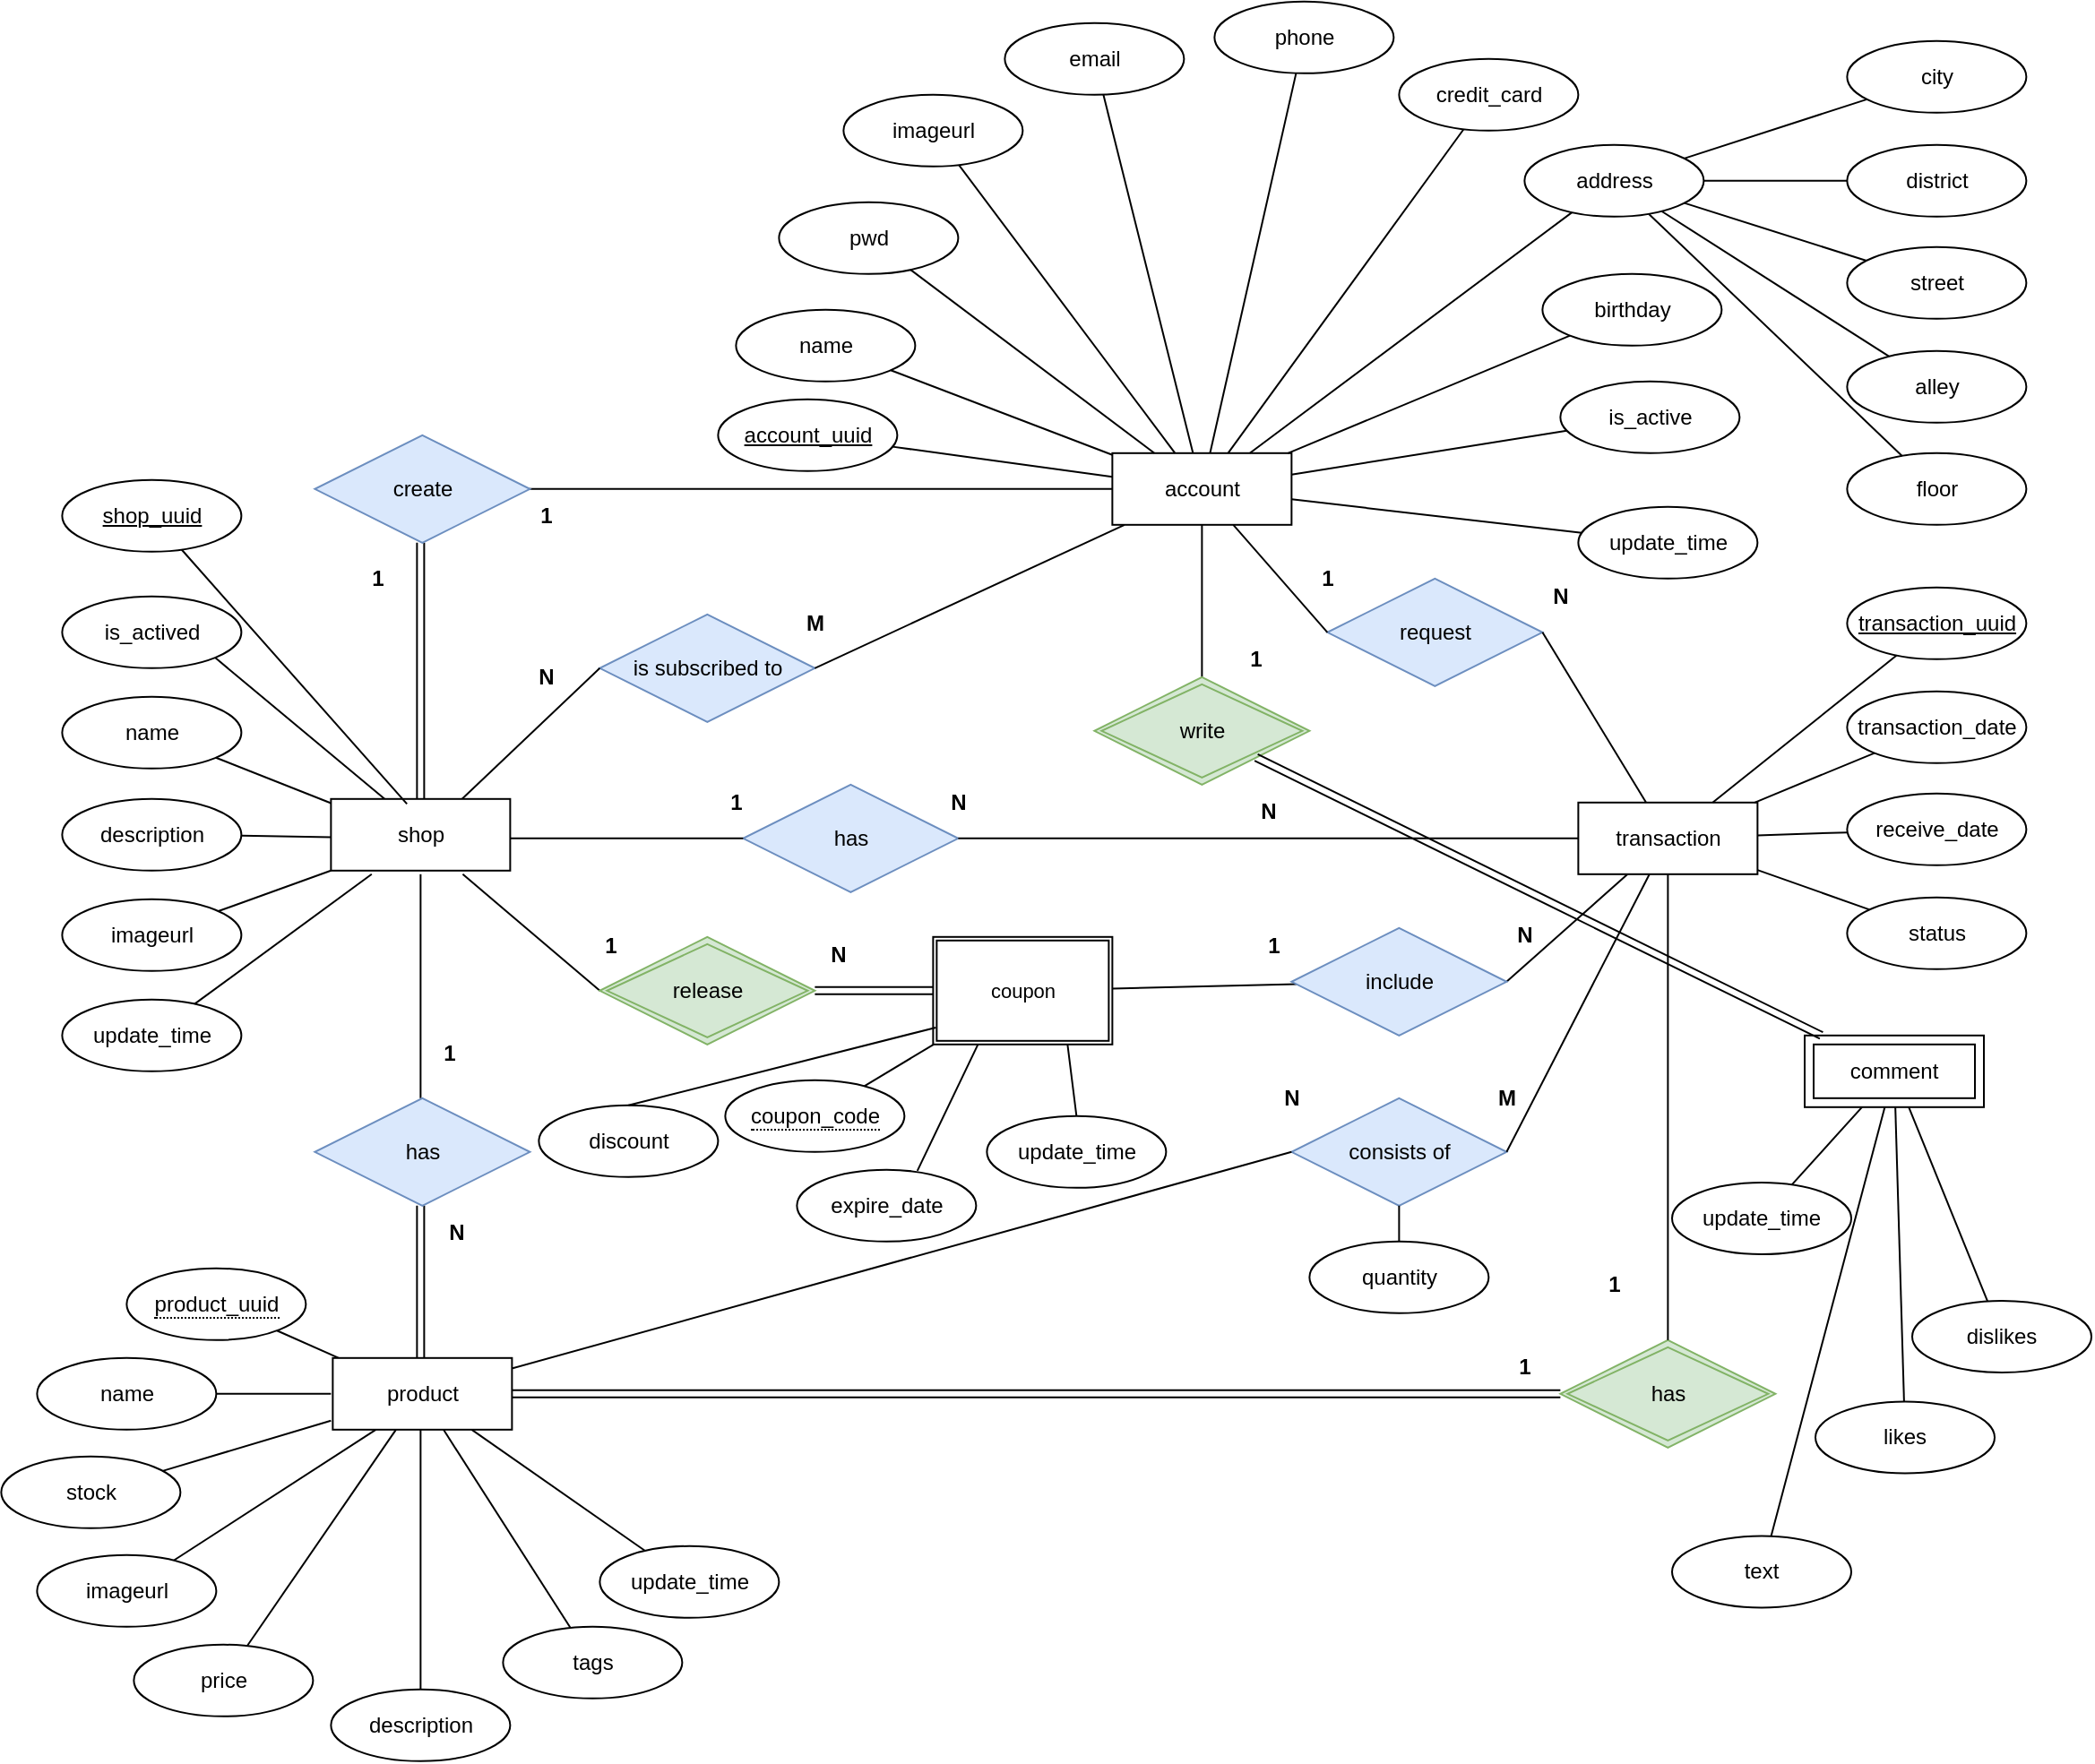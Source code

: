 <mxfile version="22.1.16" type="device">
  <diagram id="94Z2-I9QZ_mszZyGxkvA" name="第 1 页">
    <mxGraphModel dx="-1262" dy="1816" grid="0" gridSize="10" guides="1" tooltips="1" connect="1" arrows="1" fold="1" page="0" pageScale="1" pageWidth="827" pageHeight="1169" background="none" math="0" shadow="0">
      <root>
        <mxCell id="0" />
        <mxCell id="1" parent="0" />
        <mxCell id="ymwuQP8FwIJ5a87mYlli-214" value="account" style="whiteSpace=wrap;html=1;align=center;" parent="1" vertex="1">
          <mxGeometry x="3948.683" y="-280.095" width="100" height="40" as="geometry" />
        </mxCell>
        <mxCell id="ymwuQP8FwIJ5a87mYlli-215" style="edgeStyle=none;shape=connector;rounded=0;orthogonalLoop=1;jettySize=auto;html=1;entryX=0;entryY=0.5;entryDx=0;entryDy=0;labelBackgroundColor=default;strokeColor=default;align=center;verticalAlign=middle;fontFamily=Helvetica;fontSize=11;fontColor=default;endArrow=none;" parent="1" edge="1">
          <mxGeometry relative="1" as="geometry">
            <mxPoint x="3586.212" y="-45.095" as="sourcePoint" />
            <mxPoint x="3662.683" y="19.905" as="targetPoint" />
          </mxGeometry>
        </mxCell>
        <mxCell id="ymwuQP8FwIJ5a87mYlli-216" value="transaction" style="whiteSpace=wrap;html=1;align=center;" parent="1" vertex="1">
          <mxGeometry x="4208.683" y="-85.095" width="100" height="40" as="geometry" />
        </mxCell>
        <mxCell id="ymwuQP8FwIJ5a87mYlli-217" value="name" style="ellipse;whiteSpace=wrap;html=1;align=center;" parent="1" vertex="1">
          <mxGeometry x="3738.683" y="-360.095" width="100" height="40" as="geometry" />
        </mxCell>
        <mxCell id="ymwuQP8FwIJ5a87mYlli-218" value="account_uuid" style="ellipse;whiteSpace=wrap;html=1;align=center;fontStyle=4;" parent="1" vertex="1">
          <mxGeometry x="3728.683" y="-310.095" width="100" height="40" as="geometry" />
        </mxCell>
        <mxCell id="ymwuQP8FwIJ5a87mYlli-219" value="pwd" style="ellipse;whiteSpace=wrap;html=1;align=center;" parent="1" vertex="1">
          <mxGeometry x="3762.683" y="-420.095" width="100" height="40" as="geometry" />
        </mxCell>
        <mxCell id="ymwuQP8FwIJ5a87mYlli-220" value="imageurl" style="ellipse;whiteSpace=wrap;html=1;align=center;" parent="1" vertex="1">
          <mxGeometry x="3798.683" y="-480.095" width="100" height="40" as="geometry" />
        </mxCell>
        <mxCell id="ymwuQP8FwIJ5a87mYlli-221" value="email" style="ellipse;whiteSpace=wrap;html=1;align=center;" parent="1" vertex="1">
          <mxGeometry x="3888.683" y="-520.095" width="100" height="40" as="geometry" />
        </mxCell>
        <mxCell id="ymwuQP8FwIJ5a87mYlli-222" value="phone" style="ellipse;whiteSpace=wrap;html=1;align=center;" parent="1" vertex="1">
          <mxGeometry x="4005.683" y="-532.095" width="100" height="40" as="geometry" />
        </mxCell>
        <mxCell id="ymwuQP8FwIJ5a87mYlli-223" value="address" style="ellipse;whiteSpace=wrap;html=1;align=center;" parent="1" vertex="1">
          <mxGeometry x="4178.683" y="-452.095" width="100" height="40" as="geometry" />
        </mxCell>
        <mxCell id="ymwuQP8FwIJ5a87mYlli-224" value="credit_card" style="ellipse;whiteSpace=wrap;html=1;align=center;" parent="1" vertex="1">
          <mxGeometry x="4108.683" y="-500.095" width="100" height="40" as="geometry" />
        </mxCell>
        <mxCell id="ymwuQP8FwIJ5a87mYlli-225" value="birthday" style="ellipse;whiteSpace=wrap;html=1;align=center;" parent="1" vertex="1">
          <mxGeometry x="4188.683" y="-380.095" width="100" height="40" as="geometry" />
        </mxCell>
        <mxCell id="ymwuQP8FwIJ5a87mYlli-226" value="update_time" style="ellipse;whiteSpace=wrap;html=1;align=center;" parent="1" vertex="1">
          <mxGeometry x="4208.683" y="-250.095" width="100" height="40" as="geometry" />
        </mxCell>
        <mxCell id="ymwuQP8FwIJ5a87mYlli-227" value="transaction_uuid" style="ellipse;whiteSpace=wrap;html=1;align=center;fontStyle=4;" parent="1" vertex="1">
          <mxGeometry x="4358.683" y="-205.095" width="100" height="40" as="geometry" />
        </mxCell>
        <mxCell id="ymwuQP8FwIJ5a87mYlli-228" value="name" style="ellipse;whiteSpace=wrap;html=1;align=center;" parent="1" vertex="1">
          <mxGeometry x="3362.683" y="-144.095" width="100" height="40" as="geometry" />
        </mxCell>
        <mxCell id="ymwuQP8FwIJ5a87mYlli-229" value="description" style="ellipse;whiteSpace=wrap;html=1;align=center;" parent="1" vertex="1">
          <mxGeometry x="3362.683" y="-87.095" width="100" height="40" as="geometry" />
        </mxCell>
        <mxCell id="ymwuQP8FwIJ5a87mYlli-230" value="imageurl" style="ellipse;whiteSpace=wrap;html=1;align=center;" parent="1" vertex="1">
          <mxGeometry x="3362.683" y="-31.095" width="100" height="40" as="geometry" />
        </mxCell>
        <mxCell id="ymwuQP8FwIJ5a87mYlli-231" value="update_time" style="ellipse;whiteSpace=wrap;html=1;align=center;" parent="1" vertex="1">
          <mxGeometry x="3362.683" y="24.905" width="100" height="40" as="geometry" />
        </mxCell>
        <mxCell id="ymwuQP8FwIJ5a87mYlli-232" value="stock" style="ellipse;whiteSpace=wrap;html=1;align=center;" parent="1" vertex="1">
          <mxGeometry x="3328.683" y="279.905" width="100" height="40" as="geometry" />
        </mxCell>
        <mxCell id="ymwuQP8FwIJ5a87mYlli-233" value="description" style="ellipse;whiteSpace=wrap;html=1;align=center;" parent="1" vertex="1">
          <mxGeometry x="3512.683" y="409.905" width="100" height="40" as="geometry" />
        </mxCell>
        <mxCell id="ymwuQP8FwIJ5a87mYlli-234" value="price" style="ellipse;whiteSpace=wrap;html=1;align=center;" parent="1" vertex="1">
          <mxGeometry x="3402.683" y="384.905" width="100" height="40" as="geometry" />
        </mxCell>
        <mxCell id="ymwuQP8FwIJ5a87mYlli-235" value="tags" style="ellipse;whiteSpace=wrap;html=1;align=center;" parent="1" vertex="1">
          <mxGeometry x="3608.683" y="374.905" width="100" height="40" as="geometry" />
        </mxCell>
        <mxCell id="ymwuQP8FwIJ5a87mYlli-236" value="name" style="ellipse;whiteSpace=wrap;html=1;align=center;" parent="1" vertex="1">
          <mxGeometry x="3348.683" y="224.905" width="100" height="40" as="geometry" />
        </mxCell>
        <mxCell id="ymwuQP8FwIJ5a87mYlli-237" value="update_time" style="ellipse;whiteSpace=wrap;html=1;align=center;" parent="1" vertex="1">
          <mxGeometry x="3662.683" y="329.905" width="100" height="40" as="geometry" />
        </mxCell>
        <mxCell id="ymwuQP8FwIJ5a87mYlli-238" value="text" style="ellipse;whiteSpace=wrap;html=1;align=center;strokeColor=#000000;" parent="1" vertex="1">
          <mxGeometry x="4261.003" y="324.225" width="100" height="40" as="geometry" />
        </mxCell>
        <mxCell id="ymwuQP8FwIJ5a87mYlli-239" value="dislikes" style="ellipse;whiteSpace=wrap;html=1;align=center;strokeColor=#000000;" parent="1" vertex="1">
          <mxGeometry x="4395.003" y="193.005" width="100" height="40" as="geometry" />
        </mxCell>
        <mxCell id="ymwuQP8FwIJ5a87mYlli-240" value="likes" style="ellipse;whiteSpace=wrap;html=1;align=center;strokeColor=#000000;" parent="1" vertex="1">
          <mxGeometry x="4341.003" y="249.225" width="100" height="40" as="geometry" />
        </mxCell>
        <mxCell id="ymwuQP8FwIJ5a87mYlli-241" value="update_time" style="ellipse;whiteSpace=wrap;html=1;align=center;strokeColor=#000000;" parent="1" vertex="1">
          <mxGeometry x="4261.003" y="127.005" width="100" height="40" as="geometry" />
        </mxCell>
        <mxCell id="ymwuQP8FwIJ5a87mYlli-242" value="transaction_date" style="ellipse;whiteSpace=wrap;html=1;align=center;" parent="1" vertex="1">
          <mxGeometry x="4358.683" y="-147.095" width="100" height="40" as="geometry" />
        </mxCell>
        <mxCell id="ymwuQP8FwIJ5a87mYlli-243" value="receive_date" style="ellipse;whiteSpace=wrap;html=1;align=center;" parent="1" vertex="1">
          <mxGeometry x="4358.683" y="-90.095" width="100" height="40" as="geometry" />
        </mxCell>
        <mxCell id="ymwuQP8FwIJ5a87mYlli-244" value="status" style="ellipse;whiteSpace=wrap;html=1;align=center;" parent="1" vertex="1">
          <mxGeometry x="4358.683" y="-32.095" width="100" height="40" as="geometry" />
        </mxCell>
        <mxCell id="ymwuQP8FwIJ5a87mYlli-245" value="request" style="shape=rhombus;perimeter=rhombusPerimeter;whiteSpace=wrap;html=1;align=center;fillColor=#dae8fc;strokeColor=#6c8ebf;" parent="1" vertex="1">
          <mxGeometry x="4068.683" y="-210.095" width="120" height="60" as="geometry" />
        </mxCell>
        <mxCell id="ymwuQP8FwIJ5a87mYlli-246" value="is subscribed to" style="shape=rhombus;perimeter=rhombusPerimeter;whiteSpace=wrap;html=1;align=center;fillColor=#dae8fc;strokeColor=#6c8ebf;" parent="1" vertex="1">
          <mxGeometry x="3662.683" y="-190.095" width="120" height="60" as="geometry" />
        </mxCell>
        <mxCell id="ymwuQP8FwIJ5a87mYlli-247" value="has" style="shape=rhombus;perimeter=rhombusPerimeter;whiteSpace=wrap;html=1;align=center;fillColor=#dae8fc;strokeColor=#6c8ebf;" parent="1" vertex="1">
          <mxGeometry x="3742.683" y="-95.095" width="120" height="60" as="geometry" />
        </mxCell>
        <mxCell id="ymwuQP8FwIJ5a87mYlli-248" value="consists of" style="shape=rhombus;perimeter=rhombusPerimeter;whiteSpace=wrap;html=1;align=center;fillColor=#dae8fc;strokeColor=#6c8ebf;" parent="1" vertex="1">
          <mxGeometry x="4048.683" y="79.905" width="120" height="60" as="geometry" />
        </mxCell>
        <mxCell id="ymwuQP8FwIJ5a87mYlli-249" value="" style="endArrow=none;html=1;rounded=0;" parent="1" source="ymwuQP8FwIJ5a87mYlli-218" target="ymwuQP8FwIJ5a87mYlli-214" edge="1">
          <mxGeometry relative="1" as="geometry">
            <mxPoint x="3848.683" y="-190.095" as="sourcePoint" />
            <mxPoint x="4008.683" y="-190.095" as="targetPoint" />
          </mxGeometry>
        </mxCell>
        <mxCell id="ymwuQP8FwIJ5a87mYlli-250" value="" style="endArrow=none;html=1;rounded=0;" parent="1" source="ymwuQP8FwIJ5a87mYlli-217" target="ymwuQP8FwIJ5a87mYlli-214" edge="1">
          <mxGeometry relative="1" as="geometry">
            <mxPoint x="3818.683" y="-317.095" as="sourcePoint" />
            <mxPoint x="3937.683" y="-303.095" as="targetPoint" />
          </mxGeometry>
        </mxCell>
        <mxCell id="ymwuQP8FwIJ5a87mYlli-251" value="" style="endArrow=none;html=1;rounded=0;" parent="1" source="ymwuQP8FwIJ5a87mYlli-219" target="ymwuQP8FwIJ5a87mYlli-214" edge="1">
          <mxGeometry relative="1" as="geometry">
            <mxPoint x="3858.683" y="-344.095" as="sourcePoint" />
            <mxPoint x="3968.683" y="-270.095" as="targetPoint" />
          </mxGeometry>
        </mxCell>
        <mxCell id="ymwuQP8FwIJ5a87mYlli-252" value="" style="endArrow=none;html=1;rounded=0;" parent="1" source="ymwuQP8FwIJ5a87mYlli-221" target="ymwuQP8FwIJ5a87mYlli-214" edge="1">
          <mxGeometry relative="1" as="geometry">
            <mxPoint x="3999.683" y="-367.095" as="sourcePoint" />
            <mxPoint x="3988.683" y="-290.095" as="targetPoint" />
          </mxGeometry>
        </mxCell>
        <mxCell id="ymwuQP8FwIJ5a87mYlli-253" value="" style="endArrow=none;html=1;rounded=0;" parent="1" source="ymwuQP8FwIJ5a87mYlli-220" target="ymwuQP8FwIJ5a87mYlli-214" edge="1">
          <mxGeometry relative="1" as="geometry">
            <mxPoint x="3999.683" y="-384.095" as="sourcePoint" />
            <mxPoint x="4118.683" y="-370.095" as="targetPoint" />
          </mxGeometry>
        </mxCell>
        <mxCell id="ymwuQP8FwIJ5a87mYlli-254" value="" style="endArrow=none;html=1;rounded=0;" parent="1" source="ymwuQP8FwIJ5a87mYlli-223" target="ymwuQP8FwIJ5a87mYlli-214" edge="1">
          <mxGeometry relative="1" as="geometry">
            <mxPoint x="4024.683" y="-317.095" as="sourcePoint" />
            <mxPoint x="4143.683" y="-303.095" as="targetPoint" />
          </mxGeometry>
        </mxCell>
        <mxCell id="ymwuQP8FwIJ5a87mYlli-255" value="" style="endArrow=none;html=1;rounded=0;" parent="1" source="ymwuQP8FwIJ5a87mYlli-214" target="ymwuQP8FwIJ5a87mYlli-224" edge="1">
          <mxGeometry relative="1" as="geometry">
            <mxPoint x="4024.683" y="-304.095" as="sourcePoint" />
            <mxPoint x="4143.683" y="-290.095" as="targetPoint" />
          </mxGeometry>
        </mxCell>
        <mxCell id="ymwuQP8FwIJ5a87mYlli-256" value="" style="endArrow=none;html=1;rounded=0;" parent="1" source="ymwuQP8FwIJ5a87mYlli-222" target="ymwuQP8FwIJ5a87mYlli-214" edge="1">
          <mxGeometry relative="1" as="geometry">
            <mxPoint x="4024.683" y="-344.095" as="sourcePoint" />
            <mxPoint x="4143.683" y="-330.095" as="targetPoint" />
          </mxGeometry>
        </mxCell>
        <mxCell id="ymwuQP8FwIJ5a87mYlli-257" value="" style="endArrow=none;html=1;rounded=0;" parent="1" source="ymwuQP8FwIJ5a87mYlli-214" target="ymwuQP8FwIJ5a87mYlli-225" edge="1">
          <mxGeometry relative="1" as="geometry">
            <mxPoint x="4018.683" y="-290.095" as="sourcePoint" />
            <mxPoint x="4137.683" y="-276.095" as="targetPoint" />
          </mxGeometry>
        </mxCell>
        <mxCell id="ymwuQP8FwIJ5a87mYlli-258" value="" style="endArrow=none;html=1;rounded=0;" parent="1" source="ymwuQP8FwIJ5a87mYlli-214" target="ymwuQP8FwIJ5a87mYlli-226" edge="1">
          <mxGeometry relative="1" as="geometry">
            <mxPoint x="4059.683" y="-254.095" as="sourcePoint" />
            <mxPoint x="4178.683" y="-240.095" as="targetPoint" />
          </mxGeometry>
        </mxCell>
        <mxCell id="ymwuQP8FwIJ5a87mYlli-259" value="" style="endArrow=none;html=1;rounded=0;" parent="1" source="ymwuQP8FwIJ5a87mYlli-230" edge="1">
          <mxGeometry relative="1" as="geometry">
            <mxPoint x="3362.683" y="-14.095" as="sourcePoint" />
            <mxPoint x="3512.683" y="-47.095" as="targetPoint" />
          </mxGeometry>
        </mxCell>
        <mxCell id="ymwuQP8FwIJ5a87mYlli-260" value="" style="endArrow=none;html=1;rounded=0;" parent="1" source="ymwuQP8FwIJ5a87mYlli-228" edge="1">
          <mxGeometry relative="1" as="geometry">
            <mxPoint x="3363.183" y="-60.095" as="sourcePoint" />
            <mxPoint x="3512.683" y="-84.762" as="targetPoint" />
          </mxGeometry>
        </mxCell>
        <mxCell id="ymwuQP8FwIJ5a87mYlli-261" value="" style="endArrow=none;html=1;rounded=0;" parent="1" source="ymwuQP8FwIJ5a87mYlli-229" edge="1">
          <mxGeometry relative="1" as="geometry">
            <mxPoint x="3352.683" y="-34.095" as="sourcePoint" />
            <mxPoint x="3512.683" y="-65.762" as="targetPoint" />
          </mxGeometry>
        </mxCell>
        <mxCell id="ymwuQP8FwIJ5a87mYlli-262" value="" style="endArrow=none;html=1;rounded=0;" parent="1" edge="1">
          <mxGeometry relative="1" as="geometry">
            <mxPoint x="3482.554" y="209.617" as="sourcePoint" />
            <mxPoint x="3517.083" y="224.905" as="targetPoint" />
          </mxGeometry>
        </mxCell>
        <mxCell id="ymwuQP8FwIJ5a87mYlli-263" value="" style="endArrow=none;html=1;rounded=0;" parent="1" source="ymwuQP8FwIJ5a87mYlli-236" edge="1">
          <mxGeometry relative="1" as="geometry">
            <mxPoint x="3470.683" y="268.905" as="sourcePoint" />
            <mxPoint x="3512.683" y="244.905" as="targetPoint" />
          </mxGeometry>
        </mxCell>
        <mxCell id="ymwuQP8FwIJ5a87mYlli-264" value="" style="endArrow=none;html=1;rounded=0;" parent="1" source="ymwuQP8FwIJ5a87mYlli-232" edge="1">
          <mxGeometry relative="1" as="geometry">
            <mxPoint x="3480.683" y="278.905" as="sourcePoint" />
            <mxPoint x="3512.683" y="259.85" as="targetPoint" />
          </mxGeometry>
        </mxCell>
        <mxCell id="ymwuQP8FwIJ5a87mYlli-265" value="" style="endArrow=none;html=1;rounded=0;" parent="1" source="ymwuQP8FwIJ5a87mYlli-234" edge="1">
          <mxGeometry relative="1" as="geometry">
            <mxPoint x="3490.683" y="288.905" as="sourcePoint" />
            <mxPoint x="3548.933" y="264.905" as="targetPoint" />
          </mxGeometry>
        </mxCell>
        <mxCell id="ymwuQP8FwIJ5a87mYlli-266" value="" style="endArrow=none;html=1;rounded=0;" parent="1" source="ymwuQP8FwIJ5a87mYlli-233" edge="1">
          <mxGeometry relative="1" as="geometry">
            <mxPoint x="3500.683" y="298.905" as="sourcePoint" />
            <mxPoint x="3562.683" y="264.905" as="targetPoint" />
          </mxGeometry>
        </mxCell>
        <mxCell id="ymwuQP8FwIJ5a87mYlli-267" value="" style="endArrow=none;html=1;rounded=0;" parent="1" source="ymwuQP8FwIJ5a87mYlli-235" edge="1">
          <mxGeometry relative="1" as="geometry">
            <mxPoint x="3510.683" y="308.905" as="sourcePoint" />
            <mxPoint x="3575.483" y="264.905" as="targetPoint" />
          </mxGeometry>
        </mxCell>
        <mxCell id="ymwuQP8FwIJ5a87mYlli-268" value="" style="endArrow=none;html=1;rounded=0;" parent="1" target="ymwuQP8FwIJ5a87mYlli-237" edge="1">
          <mxGeometry relative="1" as="geometry">
            <mxPoint x="3591.258" y="264.905" as="sourcePoint" />
            <mxPoint x="3572.683" y="311.905" as="targetPoint" />
          </mxGeometry>
        </mxCell>
        <mxCell id="ymwuQP8FwIJ5a87mYlli-269" value="" style="endArrow=none;html=1;rounded=0;" parent="1" source="ymwuQP8FwIJ5a87mYlli-231" edge="1">
          <mxGeometry relative="1" as="geometry">
            <mxPoint x="3472.683" y="19.905" as="sourcePoint" />
            <mxPoint x="3535.41" y="-45.095" as="targetPoint" />
          </mxGeometry>
        </mxCell>
        <mxCell id="ymwuQP8FwIJ5a87mYlli-270" value="" style="endArrow=none;html=1;rounded=0;" parent="1" source="ymwuQP8FwIJ5a87mYlli-238" target="ymwuQP8FwIJ5a87mYlli-301" edge="1">
          <mxGeometry relative="1" as="geometry">
            <mxPoint x="4108.683" y="286.905" as="sourcePoint" />
            <mxPoint x="4182.968" y="214.905" as="targetPoint" />
          </mxGeometry>
        </mxCell>
        <mxCell id="ymwuQP8FwIJ5a87mYlli-271" value="" style="endArrow=none;html=1;rounded=0;" parent="1" source="ymwuQP8FwIJ5a87mYlli-240" target="ymwuQP8FwIJ5a87mYlli-301" edge="1">
          <mxGeometry relative="1" as="geometry">
            <mxPoint x="4487.003" y="159.225" as="sourcePoint" />
            <mxPoint x="4196.183" y="214.905" as="targetPoint" />
          </mxGeometry>
        </mxCell>
        <mxCell id="ymwuQP8FwIJ5a87mYlli-272" value="" style="endArrow=none;html=1;rounded=0;" parent="1" source="ymwuQP8FwIJ5a87mYlli-239" target="ymwuQP8FwIJ5a87mYlli-301" edge="1">
          <mxGeometry relative="1" as="geometry">
            <mxPoint x="4128.683" y="306.905" as="sourcePoint" />
            <mxPoint x="4212.016" y="214.905" as="targetPoint" />
          </mxGeometry>
        </mxCell>
        <mxCell id="ymwuQP8FwIJ5a87mYlli-273" value="" style="endArrow=none;html=1;rounded=0;" parent="1" source="ymwuQP8FwIJ5a87mYlli-241" target="ymwuQP8FwIJ5a87mYlli-301" edge="1">
          <mxGeometry relative="1" as="geometry">
            <mxPoint x="4138.683" y="316.905" as="sourcePoint" />
            <mxPoint x="4238.683" y="213.655" as="targetPoint" />
          </mxGeometry>
        </mxCell>
        <mxCell id="ymwuQP8FwIJ5a87mYlli-274" value="" style="endArrow=none;html=1;rounded=0;" parent="1" source="ymwuQP8FwIJ5a87mYlli-216" target="ymwuQP8FwIJ5a87mYlli-244" edge="1">
          <mxGeometry relative="1" as="geometry">
            <mxPoint x="4395.683" y="-30.095" as="sourcePoint" />
            <mxPoint x="4464.683" y="21.905" as="targetPoint" />
          </mxGeometry>
        </mxCell>
        <mxCell id="ymwuQP8FwIJ5a87mYlli-275" value="" style="endArrow=none;html=1;rounded=0;" parent="1" source="ymwuQP8FwIJ5a87mYlli-216" target="ymwuQP8FwIJ5a87mYlli-243" edge="1">
          <mxGeometry relative="1" as="geometry">
            <mxPoint x="4405.683" y="-20.095" as="sourcePoint" />
            <mxPoint x="4474.683" y="31.905" as="targetPoint" />
          </mxGeometry>
        </mxCell>
        <mxCell id="ymwuQP8FwIJ5a87mYlli-276" value="" style="endArrow=none;html=1;rounded=0;" parent="1" source="ymwuQP8FwIJ5a87mYlli-216" target="ymwuQP8FwIJ5a87mYlli-242" edge="1">
          <mxGeometry relative="1" as="geometry">
            <mxPoint x="4415.683" y="-10.095" as="sourcePoint" />
            <mxPoint x="4484.683" y="41.905" as="targetPoint" />
          </mxGeometry>
        </mxCell>
        <mxCell id="ymwuQP8FwIJ5a87mYlli-277" value="" style="endArrow=none;html=1;rounded=0;" parent="1" source="ymwuQP8FwIJ5a87mYlli-216" target="ymwuQP8FwIJ5a87mYlli-227" edge="1">
          <mxGeometry relative="1" as="geometry">
            <mxPoint x="4425.683" y="-0.095" as="sourcePoint" />
            <mxPoint x="4494.683" y="51.905" as="targetPoint" />
          </mxGeometry>
        </mxCell>
        <mxCell id="ymwuQP8FwIJ5a87mYlli-278" value="" style="endArrow=none;html=1;rounded=0;exitX=1;exitY=0.5;exitDx=0;exitDy=0;" parent="1" source="ymwuQP8FwIJ5a87mYlli-246" target="ymwuQP8FwIJ5a87mYlli-214" edge="1">
          <mxGeometry relative="1" as="geometry">
            <mxPoint x="3768.683" y="-30.095" as="sourcePoint" />
            <mxPoint x="3928.683" y="-30.095" as="targetPoint" />
          </mxGeometry>
        </mxCell>
        <mxCell id="ymwuQP8FwIJ5a87mYlli-279" value="" style="endArrow=none;html=1;rounded=0;entryX=0;entryY=0.5;entryDx=0;entryDy=0;" parent="1" target="ymwuQP8FwIJ5a87mYlli-246" edge="1">
          <mxGeometry relative="1" as="geometry">
            <mxPoint x="3583.735" y="-85.095" as="sourcePoint" />
            <mxPoint x="3812.683" y="-60.095" as="targetPoint" />
          </mxGeometry>
        </mxCell>
        <mxCell id="ymwuQP8FwIJ5a87mYlli-280" value="" style="endArrow=none;html=1;rounded=0;" parent="1" target="ymwuQP8FwIJ5a87mYlli-214" edge="1">
          <mxGeometry relative="1" as="geometry">
            <mxPoint x="3622.683" y="-260.095" as="sourcePoint" />
            <mxPoint x="3928.683" y="-30.095" as="targetPoint" />
          </mxGeometry>
        </mxCell>
        <mxCell id="ymwuQP8FwIJ5a87mYlli-281" value="" style="endArrow=none;html=1;rounded=0;" parent="1" source="ymwuQP8FwIJ5a87mYlli-302" target="ymwuQP8FwIJ5a87mYlli-214" edge="1">
          <mxGeometry relative="1" as="geometry">
            <mxPoint x="3998.683" y="-160.095" as="sourcePoint" />
            <mxPoint x="3968.683" y="-228.095" as="targetPoint" />
          </mxGeometry>
        </mxCell>
        <mxCell id="ymwuQP8FwIJ5a87mYlli-282" value="" style="endArrow=none;html=1;rounded=0;exitX=0;exitY=0.5;exitDx=0;exitDy=0;" parent="1" source="ymwuQP8FwIJ5a87mYlli-245" target="ymwuQP8FwIJ5a87mYlli-214" edge="1">
          <mxGeometry relative="1" as="geometry">
            <mxPoint x="3769.683" y="-170.095" as="sourcePoint" />
            <mxPoint x="3978.683" y="-218.095" as="targetPoint" />
          </mxGeometry>
        </mxCell>
        <mxCell id="ymwuQP8FwIJ5a87mYlli-283" value="" style="endArrow=none;html=1;rounded=0;entryX=1;entryY=0.5;entryDx=0;entryDy=0;" parent="1" source="ymwuQP8FwIJ5a87mYlli-216" target="ymwuQP8FwIJ5a87mYlli-245" edge="1">
          <mxGeometry relative="1" as="geometry">
            <mxPoint x="3789.683" y="-150.095" as="sourcePoint" />
            <mxPoint x="3998.683" y="-198.095" as="targetPoint" />
          </mxGeometry>
        </mxCell>
        <mxCell id="ymwuQP8FwIJ5a87mYlli-284" value="" style="endArrow=none;html=1;rounded=0;entryX=0;entryY=0.5;entryDx=0;entryDy=0;" parent="1" target="ymwuQP8FwIJ5a87mYlli-247" edge="1">
          <mxGeometry relative="1" as="geometry">
            <mxPoint x="3612.683" y="-65.095" as="sourcePoint" />
            <mxPoint x="4008.683" y="-188.095" as="targetPoint" />
          </mxGeometry>
        </mxCell>
        <mxCell id="ymwuQP8FwIJ5a87mYlli-285" value="" style="endArrow=none;html=1;rounded=0;" parent="1" edge="1">
          <mxGeometry relative="1" as="geometry">
            <mxPoint x="3562.683" y="-45.095" as="sourcePoint" />
            <mxPoint x="3562.683" y="79.905" as="targetPoint" />
          </mxGeometry>
        </mxCell>
        <mxCell id="ymwuQP8FwIJ5a87mYlli-286" value="" style="endArrow=none;html=1;rounded=0;exitX=1;exitY=0.5;exitDx=0;exitDy=0;" parent="1" source="ymwuQP8FwIJ5a87mYlli-248" target="ymwuQP8FwIJ5a87mYlli-216" edge="1">
          <mxGeometry relative="1" as="geometry">
            <mxPoint x="4198.683" y="79.905" as="sourcePoint" />
            <mxPoint x="4358.683" y="79.905" as="targetPoint" />
          </mxGeometry>
        </mxCell>
        <mxCell id="ymwuQP8FwIJ5a87mYlli-287" value="" style="endArrow=none;html=1;rounded=0;entryX=0;entryY=0.5;entryDx=0;entryDy=0;" parent="1" target="ymwuQP8FwIJ5a87mYlli-248" edge="1">
          <mxGeometry relative="1" as="geometry">
            <mxPoint x="3612.683" y="231.016" as="sourcePoint" />
            <mxPoint x="3928.683" y="149.905" as="targetPoint" />
          </mxGeometry>
        </mxCell>
        <mxCell id="ymwuQP8FwIJ5a87mYlli-288" value="&lt;b&gt;1&lt;/b&gt;" style="text;html=1;strokeColor=none;fillColor=none;align=center;verticalAlign=middle;whiteSpace=wrap;rounded=0;" parent="1" vertex="1">
          <mxGeometry x="3602.683" y="-260.095" width="60" height="30" as="geometry" />
        </mxCell>
        <mxCell id="ymwuQP8FwIJ5a87mYlli-289" value="&lt;b&gt;1&lt;/b&gt;" style="text;html=1;strokeColor=none;fillColor=none;align=center;verticalAlign=middle;whiteSpace=wrap;rounded=0;" parent="1" vertex="1">
          <mxGeometry x="3508.683" y="-225.095" width="60" height="30" as="geometry" />
        </mxCell>
        <mxCell id="ymwuQP8FwIJ5a87mYlli-290" value="&lt;b&gt;N&lt;/b&gt;" style="text;html=1;strokeColor=none;fillColor=none;align=center;verticalAlign=middle;whiteSpace=wrap;rounded=0;" parent="1" vertex="1">
          <mxGeometry x="3602.683" y="-170.095" width="60" height="30" as="geometry" />
        </mxCell>
        <mxCell id="ymwuQP8FwIJ5a87mYlli-291" value="&lt;b&gt;M&lt;/b&gt;" style="text;html=1;strokeColor=none;fillColor=none;align=center;verticalAlign=middle;whiteSpace=wrap;rounded=0;" parent="1" vertex="1">
          <mxGeometry x="3752.683" y="-200.095" width="60" height="30" as="geometry" />
        </mxCell>
        <mxCell id="ymwuQP8FwIJ5a87mYlli-292" value="" style="endArrow=none;html=1;rounded=0;" parent="1" source="ymwuQP8FwIJ5a87mYlli-247" target="ymwuQP8FwIJ5a87mYlli-216" edge="1">
          <mxGeometry relative="1" as="geometry">
            <mxPoint x="3978.683" y="-61.275" as="sourcePoint" />
            <mxPoint x="4138.683" y="-61.275" as="targetPoint" />
          </mxGeometry>
        </mxCell>
        <mxCell id="ymwuQP8FwIJ5a87mYlli-293" value="&lt;b&gt;1&lt;/b&gt;" style="text;html=1;strokeColor=none;fillColor=none;align=center;verticalAlign=middle;whiteSpace=wrap;rounded=0;" parent="1" vertex="1">
          <mxGeometry x="4038.683" y="-225.095" width="60" height="30" as="geometry" />
        </mxCell>
        <mxCell id="ymwuQP8FwIJ5a87mYlli-294" value="&lt;b&gt;N&lt;/b&gt;" style="text;html=1;strokeColor=none;fillColor=none;align=center;verticalAlign=middle;whiteSpace=wrap;rounded=0;" parent="1" vertex="1">
          <mxGeometry x="4168.683" y="-215.095" width="60" height="30" as="geometry" />
        </mxCell>
        <mxCell id="ymwuQP8FwIJ5a87mYlli-295" value="&lt;b&gt;N&lt;/b&gt;" style="text;html=1;strokeColor=none;fillColor=none;align=center;verticalAlign=middle;whiteSpace=wrap;rounded=0;" parent="1" vertex="1">
          <mxGeometry x="4018.683" y="64.905" width="60" height="30" as="geometry" />
        </mxCell>
        <mxCell id="ymwuQP8FwIJ5a87mYlli-296" value="&lt;b&gt;M&lt;/b&gt;" style="text;html=1;strokeColor=none;fillColor=none;align=center;verticalAlign=middle;whiteSpace=wrap;rounded=0;" parent="1" vertex="1">
          <mxGeometry x="4138.683" y="64.905" width="60" height="30" as="geometry" />
        </mxCell>
        <mxCell id="ymwuQP8FwIJ5a87mYlli-297" value="&lt;b&gt;1&lt;/b&gt;" style="text;html=1;strokeColor=none;fillColor=none;align=center;verticalAlign=middle;whiteSpace=wrap;rounded=0;" parent="1" vertex="1">
          <mxGeometry x="3708.683" y="-100.095" width="60" height="30" as="geometry" />
        </mxCell>
        <mxCell id="ymwuQP8FwIJ5a87mYlli-298" value="&lt;b&gt;N&lt;/b&gt;" style="text;html=1;strokeColor=none;fillColor=none;align=center;verticalAlign=middle;whiteSpace=wrap;rounded=0;" parent="1" vertex="1">
          <mxGeometry x="3832.683" y="-100.095" width="60" height="30" as="geometry" />
        </mxCell>
        <mxCell id="ymwuQP8FwIJ5a87mYlli-299" value="&lt;b&gt;1&lt;/b&gt;" style="text;html=1;strokeColor=none;fillColor=none;align=center;verticalAlign=middle;whiteSpace=wrap;rounded=0;" parent="1" vertex="1">
          <mxGeometry x="3548.683" y="39.905" width="60" height="30" as="geometry" />
        </mxCell>
        <mxCell id="ymwuQP8FwIJ5a87mYlli-300" value="&lt;b&gt;N&lt;/b&gt;" style="text;html=1;strokeColor=none;fillColor=none;align=center;verticalAlign=middle;whiteSpace=wrap;rounded=0;" parent="1" vertex="1">
          <mxGeometry x="3552.683" y="139.905" width="60" height="30" as="geometry" />
        </mxCell>
        <mxCell id="ymwuQP8FwIJ5a87mYlli-301" value="comment" style="shape=ext;margin=3;double=1;whiteSpace=wrap;html=1;align=center;" parent="1" vertex="1">
          <mxGeometry x="4335.003" y="44.905" width="100" height="40" as="geometry" />
        </mxCell>
        <mxCell id="ymwuQP8FwIJ5a87mYlli-302" value="write" style="shape=rhombus;double=1;perimeter=rhombusPerimeter;whiteSpace=wrap;html=1;align=center;fillColor=#d5e8d4;strokeColor=#82b366;" parent="1" vertex="1">
          <mxGeometry x="3938.683" y="-155.095" width="120" height="60" as="geometry" />
        </mxCell>
        <mxCell id="ymwuQP8FwIJ5a87mYlli-303" value="" style="shape=link;html=1;rounded=0;" parent="1" edge="1">
          <mxGeometry width="100" relative="1" as="geometry">
            <mxPoint x="3562.683" y="139.905" as="sourcePoint" />
            <mxPoint x="3562.683" y="224.905" as="targetPoint" />
            <Array as="points" />
          </mxGeometry>
        </mxCell>
        <mxCell id="ymwuQP8FwIJ5a87mYlli-304" value="&lt;b&gt;1&lt;/b&gt;" style="text;html=1;strokeColor=none;fillColor=none;align=center;verticalAlign=middle;whiteSpace=wrap;rounded=0;" parent="1" vertex="1">
          <mxGeometry x="3998.683" y="-180.095" width="60" height="30" as="geometry" />
        </mxCell>
        <mxCell id="ymwuQP8FwIJ5a87mYlli-305" value="&lt;b&gt;N&lt;/b&gt;" style="text;html=1;strokeColor=none;fillColor=none;align=center;verticalAlign=middle;whiteSpace=wrap;rounded=0;" parent="1" vertex="1">
          <mxGeometry x="4005.683" y="-95.095" width="60" height="30" as="geometry" />
        </mxCell>
        <mxCell id="ymwuQP8FwIJ5a87mYlli-306" value="" style="shape=link;html=1;rounded=0;" parent="1" edge="1">
          <mxGeometry width="100" relative="1" as="geometry">
            <mxPoint x="3562.683" y="-230.095" as="sourcePoint" />
            <mxPoint x="3562.683" y="-85.095" as="targetPoint" />
          </mxGeometry>
        </mxCell>
        <mxCell id="ymwuQP8FwIJ5a87mYlli-307" value="has" style="shape=rhombus;double=1;perimeter=rhombusPerimeter;whiteSpace=wrap;html=1;align=center;fillColor=#d5e8d4;strokeColor=#82b366;" parent="1" vertex="1">
          <mxGeometry x="4198.683" y="214.905" width="120" height="60" as="geometry" />
        </mxCell>
        <mxCell id="ymwuQP8FwIJ5a87mYlli-308" value="" style="endArrow=none;html=1;rounded=0;" parent="1" source="ymwuQP8FwIJ5a87mYlli-307" target="ymwuQP8FwIJ5a87mYlli-216" edge="1">
          <mxGeometry width="50" height="50" relative="1" as="geometry">
            <mxPoint x="3898.683" y="129.905" as="sourcePoint" />
            <mxPoint x="3612.683" y="244.905" as="targetPoint" />
          </mxGeometry>
        </mxCell>
        <mxCell id="ymwuQP8FwIJ5a87mYlli-309" value="" style="shape=link;html=1;rounded=0;entryX=1;entryY=0.5;entryDx=0;entryDy=0;" parent="1" source="ymwuQP8FwIJ5a87mYlli-307" target="ymwuQP8FwIJ5a87mYlli-351" edge="1">
          <mxGeometry width="100" relative="1" as="geometry">
            <mxPoint x="3968.683" y="179.905" as="sourcePoint" />
            <mxPoint x="4068.683" y="179.905" as="targetPoint" />
          </mxGeometry>
        </mxCell>
        <mxCell id="ymwuQP8FwIJ5a87mYlli-310" value="&lt;b&gt;1&lt;/b&gt;" style="text;html=1;strokeColor=none;fillColor=none;align=center;verticalAlign=middle;whiteSpace=wrap;rounded=0;" parent="1" vertex="1">
          <mxGeometry x="4198.683" y="169.225" width="60" height="30" as="geometry" />
        </mxCell>
        <mxCell id="ymwuQP8FwIJ5a87mYlli-311" value="&lt;b&gt;1&lt;br&gt;&lt;/b&gt;" style="text;html=1;strokeColor=none;fillColor=none;align=center;verticalAlign=middle;whiteSpace=wrap;rounded=0;" parent="1" vertex="1">
          <mxGeometry x="4148.683" y="214.905" width="60" height="30" as="geometry" />
        </mxCell>
        <mxCell id="ymwuQP8FwIJ5a87mYlli-312" value="city" style="ellipse;whiteSpace=wrap;html=1;align=center;" parent="1" vertex="1">
          <mxGeometry x="4358.683" y="-510.095" width="100" height="40" as="geometry" />
        </mxCell>
        <mxCell id="ymwuQP8FwIJ5a87mYlli-313" value="district" style="ellipse;whiteSpace=wrap;html=1;align=center;" parent="1" vertex="1">
          <mxGeometry x="4358.683" y="-452.095" width="100" height="40" as="geometry" />
        </mxCell>
        <mxCell id="ymwuQP8FwIJ5a87mYlli-314" value="street" style="ellipse;whiteSpace=wrap;html=1;align=center;" parent="1" vertex="1">
          <mxGeometry x="4358.683" y="-395.095" width="100" height="40" as="geometry" />
        </mxCell>
        <mxCell id="ymwuQP8FwIJ5a87mYlli-315" value="" style="endArrow=none;html=1;rounded=0;" parent="1" source="ymwuQP8FwIJ5a87mYlli-223" target="ymwuQP8FwIJ5a87mYlli-312" edge="1">
          <mxGeometry relative="1" as="geometry">
            <mxPoint x="3988.683" y="-290.095" as="sourcePoint" />
            <mxPoint x="4148.683" y="-290.095" as="targetPoint" />
          </mxGeometry>
        </mxCell>
        <mxCell id="ymwuQP8FwIJ5a87mYlli-316" value="" style="endArrow=none;html=1;rounded=0;" parent="1" source="ymwuQP8FwIJ5a87mYlli-223" target="ymwuQP8FwIJ5a87mYlli-313" edge="1">
          <mxGeometry relative="1" as="geometry">
            <mxPoint x="4206.683" y="-467.095" as="sourcePoint" />
            <mxPoint x="4250.683" y="-493.095" as="targetPoint" />
          </mxGeometry>
        </mxCell>
        <mxCell id="ymwuQP8FwIJ5a87mYlli-317" value="" style="endArrow=none;html=1;rounded=0;" parent="1" source="ymwuQP8FwIJ5a87mYlli-223" target="ymwuQP8FwIJ5a87mYlli-314" edge="1">
          <mxGeometry relative="1" as="geometry">
            <mxPoint x="4216.683" y="-457.095" as="sourcePoint" />
            <mxPoint x="4260.683" y="-483.095" as="targetPoint" />
          </mxGeometry>
        </mxCell>
        <mxCell id="ymwuQP8FwIJ5a87mYlli-318" value="alley" style="ellipse;whiteSpace=wrap;html=1;align=center;" parent="1" vertex="1">
          <mxGeometry x="4358.683" y="-337.095" width="100" height="40" as="geometry" />
        </mxCell>
        <mxCell id="ymwuQP8FwIJ5a87mYlli-319" value="floor" style="ellipse;whiteSpace=wrap;html=1;align=center;" parent="1" vertex="1">
          <mxGeometry x="4358.683" y="-280.095" width="100" height="40" as="geometry" />
        </mxCell>
        <mxCell id="ymwuQP8FwIJ5a87mYlli-320" value="" style="endArrow=none;html=1;rounded=0;" parent="1" source="ymwuQP8FwIJ5a87mYlli-223" target="ymwuQP8FwIJ5a87mYlli-319" edge="1">
          <mxGeometry relative="1" as="geometry">
            <mxPoint x="4237.683" y="-436.095" as="sourcePoint" />
            <mxPoint x="4379.683" y="-424.095" as="targetPoint" />
          </mxGeometry>
        </mxCell>
        <mxCell id="ymwuQP8FwIJ5a87mYlli-321" value="" style="endArrow=none;html=1;rounded=0;" parent="1" source="ymwuQP8FwIJ5a87mYlli-214" target="ymwuQP8FwIJ5a87mYlli-323" edge="1">
          <mxGeometry relative="1" as="geometry">
            <mxPoint x="4098.683" y="-290.095" as="sourcePoint" />
            <mxPoint x="4240.683" y="-278.095" as="targetPoint" />
          </mxGeometry>
        </mxCell>
        <mxCell id="ymwuQP8FwIJ5a87mYlli-322" value="" style="endArrow=none;html=1;rounded=0;" parent="1" source="ymwuQP8FwIJ5a87mYlli-223" target="ymwuQP8FwIJ5a87mYlli-318" edge="1">
          <mxGeometry relative="1" as="geometry">
            <mxPoint x="4257.683" y="-416.095" as="sourcePoint" />
            <mxPoint x="4399.683" y="-404.095" as="targetPoint" />
          </mxGeometry>
        </mxCell>
        <mxCell id="ymwuQP8FwIJ5a87mYlli-323" value="is_active" style="ellipse;whiteSpace=wrap;html=1;align=center;" parent="1" vertex="1">
          <mxGeometry x="4198.683" y="-320.095" width="100" height="40" as="geometry" />
        </mxCell>
        <mxCell id="ymwuQP8FwIJ5a87mYlli-324" value="quantity" style="ellipse;whiteSpace=wrap;html=1;align=center;" parent="1" vertex="1">
          <mxGeometry x="4058.683" y="159.905" width="100" height="40" as="geometry" />
        </mxCell>
        <mxCell id="ymwuQP8FwIJ5a87mYlli-325" value="" style="endArrow=none;html=1;rounded=0;" parent="1" source="ymwuQP8FwIJ5a87mYlli-248" target="ymwuQP8FwIJ5a87mYlli-324" edge="1">
          <mxGeometry relative="1" as="geometry">
            <mxPoint x="4248.683" y="149.905" as="sourcePoint" />
            <mxPoint x="4408.683" y="149.905" as="targetPoint" />
          </mxGeometry>
        </mxCell>
        <mxCell id="ymwuQP8FwIJ5a87mYlli-326" style="edgeStyle=none;shape=connector;rounded=0;orthogonalLoop=1;jettySize=auto;html=1;labelBackgroundColor=default;strokeColor=default;align=center;verticalAlign=middle;fontFamily=Helvetica;fontSize=11;fontColor=default;endArrow=none;" parent="1" target="ymwuQP8FwIJ5a87mYlli-328" edge="1">
          <mxGeometry relative="1" as="geometry">
            <mxPoint x="3810.285" y="73.229" as="sourcePoint" />
          </mxGeometry>
        </mxCell>
        <mxCell id="ymwuQP8FwIJ5a87mYlli-327" style="edgeStyle=none;shape=connector;rounded=0;orthogonalLoop=1;jettySize=auto;html=1;labelBackgroundColor=default;strokeColor=default;align=center;verticalAlign=middle;fontFamily=Helvetica;fontSize=11;fontColor=default;endArrow=none;" parent="1" source="ymwuQP8FwIJ5a87mYlli-328" target="ymwuQP8FwIJ5a87mYlli-332" edge="1">
          <mxGeometry relative="1" as="geometry" />
        </mxCell>
        <mxCell id="ymwuQP8FwIJ5a87mYlli-328" value="coupon" style="shape=ext;double=1;rounded=0;whiteSpace=wrap;html=1;fontFamily=Helvetica;fontSize=11;fontColor=default;" parent="1" vertex="1">
          <mxGeometry x="3848.683" y="-10.095" width="100" height="60" as="geometry" />
        </mxCell>
        <mxCell id="ymwuQP8FwIJ5a87mYlli-329" value="&lt;b&gt;1&lt;/b&gt;" style="text;html=1;strokeColor=none;fillColor=none;align=center;verticalAlign=middle;whiteSpace=wrap;rounded=0;" parent="1" vertex="1">
          <mxGeometry x="3638.683" y="-20.095" width="60" height="30" as="geometry" />
        </mxCell>
        <mxCell id="ymwuQP8FwIJ5a87mYlli-330" value="&lt;b&gt;N&lt;/b&gt;" style="text;html=1;strokeColor=none;fillColor=none;align=center;verticalAlign=middle;whiteSpace=wrap;rounded=0;" parent="1" vertex="1">
          <mxGeometry x="3765.683" y="-15.095" width="60" height="30" as="geometry" />
        </mxCell>
        <mxCell id="ymwuQP8FwIJ5a87mYlli-331" style="edgeStyle=none;shape=connector;rounded=0;orthogonalLoop=1;jettySize=auto;html=1;labelBackgroundColor=default;strokeColor=default;align=center;verticalAlign=middle;fontFamily=Helvetica;fontSize=11;fontColor=default;endArrow=none;exitX=1;exitY=0.5;exitDx=0;exitDy=0;" parent="1" source="ymwuQP8FwIJ5a87mYlli-332" target="ymwuQP8FwIJ5a87mYlli-216" edge="1">
          <mxGeometry relative="1" as="geometry" />
        </mxCell>
        <mxCell id="ymwuQP8FwIJ5a87mYlli-332" value="include" style="shape=rhombus;perimeter=rhombusPerimeter;whiteSpace=wrap;html=1;align=center;fillColor=#dae8fc;strokeColor=#6c8ebf;" parent="1" vertex="1">
          <mxGeometry x="4048.683" y="-15.095" width="120" height="60" as="geometry" />
        </mxCell>
        <mxCell id="ymwuQP8FwIJ5a87mYlli-333" value="&lt;b&gt;1&lt;/b&gt;" style="text;html=1;strokeColor=none;fillColor=none;align=center;verticalAlign=middle;whiteSpace=wrap;rounded=0;" parent="1" vertex="1">
          <mxGeometry x="4008.683" y="-20.095" width="60" height="30" as="geometry" />
        </mxCell>
        <mxCell id="ymwuQP8FwIJ5a87mYlli-334" value="&lt;b&gt;N&lt;/b&gt;" style="text;html=1;strokeColor=none;fillColor=none;align=center;verticalAlign=middle;whiteSpace=wrap;rounded=0;" parent="1" vertex="1">
          <mxGeometry x="4148.683" y="-26.095" width="60" height="30" as="geometry" />
        </mxCell>
        <mxCell id="ymwuQP8FwIJ5a87mYlli-335" style="edgeStyle=none;shape=connector;rounded=0;orthogonalLoop=1;jettySize=auto;html=1;entryX=0.25;entryY=1;entryDx=0;entryDy=0;labelBackgroundColor=default;strokeColor=default;align=center;verticalAlign=middle;fontFamily=Helvetica;fontSize=11;fontColor=default;endArrow=none;" parent="1" source="ymwuQP8FwIJ5a87mYlli-336" edge="1">
          <mxGeometry relative="1" as="geometry">
            <mxPoint x="3537.683" y="264.905" as="targetPoint" />
          </mxGeometry>
        </mxCell>
        <mxCell id="ymwuQP8FwIJ5a87mYlli-336" value="imageurl" style="ellipse;whiteSpace=wrap;html=1;align=center;" parent="1" vertex="1">
          <mxGeometry x="3348.683" y="334.905" width="100" height="40" as="geometry" />
        </mxCell>
        <mxCell id="ymwuQP8FwIJ5a87mYlli-337" style="edgeStyle=orthogonalEdgeStyle;rounded=0;orthogonalLoop=1;jettySize=auto;html=1;entryX=0;entryY=0.5;entryDx=0;entryDy=0;shape=link;exitX=1;exitY=0.5;exitDx=0;exitDy=0;" parent="1" source="ymwuQP8FwIJ5a87mYlli-338" target="ymwuQP8FwIJ5a87mYlli-328" edge="1">
          <mxGeometry relative="1" as="geometry" />
        </mxCell>
        <mxCell id="ymwuQP8FwIJ5a87mYlli-338" value="release" style="shape=rhombus;double=1;perimeter=rhombusPerimeter;whiteSpace=wrap;html=1;align=center;fillColor=#d5e8d4;strokeColor=#82b366;" parent="1" vertex="1">
          <mxGeometry x="3662.683" y="-10.095" width="120" height="60" as="geometry" />
        </mxCell>
        <mxCell id="ymwuQP8FwIJ5a87mYlli-339" value="update_time" style="ellipse;whiteSpace=wrap;html=1;align=center;" parent="1" vertex="1">
          <mxGeometry x="3878.683" y="89.905" width="100" height="40" as="geometry" />
        </mxCell>
        <mxCell id="ymwuQP8FwIJ5a87mYlli-340" value="expire_date" style="ellipse;whiteSpace=wrap;html=1;align=center;" parent="1" vertex="1">
          <mxGeometry x="3772.683" y="119.905" width="100" height="40" as="geometry" />
        </mxCell>
        <mxCell id="ymwuQP8FwIJ5a87mYlli-341" style="orthogonalLoop=1;jettySize=auto;html=1;exitX=0.25;exitY=1;exitDx=0;exitDy=0;entryX=0.672;entryY=0.014;entryDx=0;entryDy=0;entryPerimeter=0;endArrow=none;endFill=0;" parent="1" source="ymwuQP8FwIJ5a87mYlli-328" target="ymwuQP8FwIJ5a87mYlli-340" edge="1">
          <mxGeometry relative="1" as="geometry" />
        </mxCell>
        <mxCell id="ymwuQP8FwIJ5a87mYlli-342" style="orthogonalLoop=1;jettySize=auto;html=1;exitX=0.75;exitY=1;exitDx=0;exitDy=0;entryX=0.5;entryY=0;entryDx=0;entryDy=0;endArrow=none;endFill=0;" parent="1" source="ymwuQP8FwIJ5a87mYlli-328" target="ymwuQP8FwIJ5a87mYlli-339" edge="1">
          <mxGeometry relative="1" as="geometry">
            <mxPoint x="3883.683" y="59.905" as="sourcePoint" />
            <mxPoint x="3849.683" y="130.905" as="targetPoint" />
          </mxGeometry>
        </mxCell>
        <mxCell id="ymwuQP8FwIJ5a87mYlli-343" value="discount" style="ellipse;whiteSpace=wrap;html=1;align=center;" parent="1" vertex="1">
          <mxGeometry x="3628.683" y="83.905" width="100" height="40" as="geometry" />
        </mxCell>
        <mxCell id="ymwuQP8FwIJ5a87mYlli-344" style="orthogonalLoop=1;jettySize=auto;html=1;exitX=0.015;exitY=0.843;exitDx=0;exitDy=0;entryX=0.5;entryY=0;entryDx=0;entryDy=0;endArrow=none;endFill=0;exitPerimeter=0;" parent="1" source="ymwuQP8FwIJ5a87mYlli-328" target="ymwuQP8FwIJ5a87mYlli-343" edge="1">
          <mxGeometry relative="1" as="geometry">
            <mxPoint x="3657.683" y="39.905" as="sourcePoint" />
            <mxPoint x="3583.683" y="120.905" as="targetPoint" />
          </mxGeometry>
        </mxCell>
        <mxCell id="ymwuQP8FwIJ5a87mYlli-345" value="" style="shape=link;html=1;rounded=0;" parent="1" source="ymwuQP8FwIJ5a87mYlli-302" target="ymwuQP8FwIJ5a87mYlli-301" edge="1">
          <mxGeometry width="100" relative="1" as="geometry">
            <mxPoint x="4008.683" y="-85.095" as="sourcePoint" />
            <mxPoint x="4008.683" y="234.905" as="targetPoint" />
          </mxGeometry>
        </mxCell>
        <mxCell id="ymwuQP8FwIJ5a87mYlli-346" value="&lt;span style=&quot;border-bottom: 1px dotted&quot;&gt;coupon_code&lt;br&gt;&lt;/span&gt;" style="ellipse;whiteSpace=wrap;html=1;align=center;" parent="1" vertex="1">
          <mxGeometry x="3732.683" y="69.905" width="100" height="40" as="geometry" />
        </mxCell>
        <mxCell id="ymwuQP8FwIJ5a87mYlli-347" value="&lt;span style=&quot;border-bottom: 1px dotted&quot;&gt;product_uuid&lt;br&gt;&lt;/span&gt;" style="ellipse;whiteSpace=wrap;html=1;align=center;" parent="1" vertex="1">
          <mxGeometry x="3398.683" y="174.905" width="100" height="40" as="geometry" />
        </mxCell>
        <mxCell id="ymwuQP8FwIJ5a87mYlli-348" value="is_actived" style="ellipse;whiteSpace=wrap;html=1;align=center;" parent="1" vertex="1">
          <mxGeometry x="3362.683" y="-200.095" width="100" height="40" as="geometry" />
        </mxCell>
        <mxCell id="ymwuQP8FwIJ5a87mYlli-349" value="" style="endArrow=none;html=1;rounded=0;exitX=1;exitY=1;exitDx=0;exitDy=0;" parent="1" source="ymwuQP8FwIJ5a87mYlli-348" edge="1">
          <mxGeometry relative="1" as="geometry">
            <mxPoint x="3478.683" y="-155.095" as="sourcePoint" />
            <mxPoint x="3543.806" y="-86.095" as="targetPoint" />
          </mxGeometry>
        </mxCell>
        <mxCell id="ymwuQP8FwIJ5a87mYlli-350" value="shop" style="whiteSpace=wrap;html=1;align=center;" parent="1" vertex="1">
          <mxGeometry x="3512.683" y="-87.095" width="100" height="40" as="geometry" />
        </mxCell>
        <mxCell id="ymwuQP8FwIJ5a87mYlli-351" value="product" style="whiteSpace=wrap;html=1;align=center;" parent="1" vertex="1">
          <mxGeometry x="3513.683" y="224.905" width="100" height="40" as="geometry" />
        </mxCell>
        <mxCell id="ymwuQP8FwIJ5a87mYlli-352" value="has" style="shape=rhombus;perimeter=rhombusPerimeter;whiteSpace=wrap;html=1;align=center;fillColor=#dae8fc;strokeColor=#6c8ebf;" parent="1" vertex="1">
          <mxGeometry x="3503.683" y="79.905" width="120" height="60" as="geometry" />
        </mxCell>
        <mxCell id="ymwuQP8FwIJ5a87mYlli-353" value="create" style="shape=rhombus;perimeter=rhombusPerimeter;whiteSpace=wrap;html=1;align=center;fillColor=#dae8fc;strokeColor=#6c8ebf;" parent="1" vertex="1">
          <mxGeometry x="3503.683" y="-290.095" width="120" height="60" as="geometry" />
        </mxCell>
        <mxCell id="ymwuQP8FwIJ5a87mYlli-354" value="&lt;u&gt;shop_uuid&lt;/u&gt;" style="ellipse;whiteSpace=wrap;html=1;align=center;" parent="1" vertex="1">
          <mxGeometry x="3362.683" y="-265.095" width="100" height="40" as="geometry" />
        </mxCell>
        <mxCell id="ymwuQP8FwIJ5a87mYlli-355" style="edgeStyle=none;shape=connector;rounded=0;orthogonalLoop=1;jettySize=auto;html=1;entryX=0.424;entryY=0.07;entryDx=0;entryDy=0;entryPerimeter=0;labelBackgroundColor=default;strokeColor=default;align=center;verticalAlign=middle;fontFamily=Helvetica;fontSize=11;fontColor=default;endArrow=none;" parent="1" source="ymwuQP8FwIJ5a87mYlli-354" target="ymwuQP8FwIJ5a87mYlli-350" edge="1">
          <mxGeometry relative="1" as="geometry" />
        </mxCell>
      </root>
    </mxGraphModel>
  </diagram>
</mxfile>
